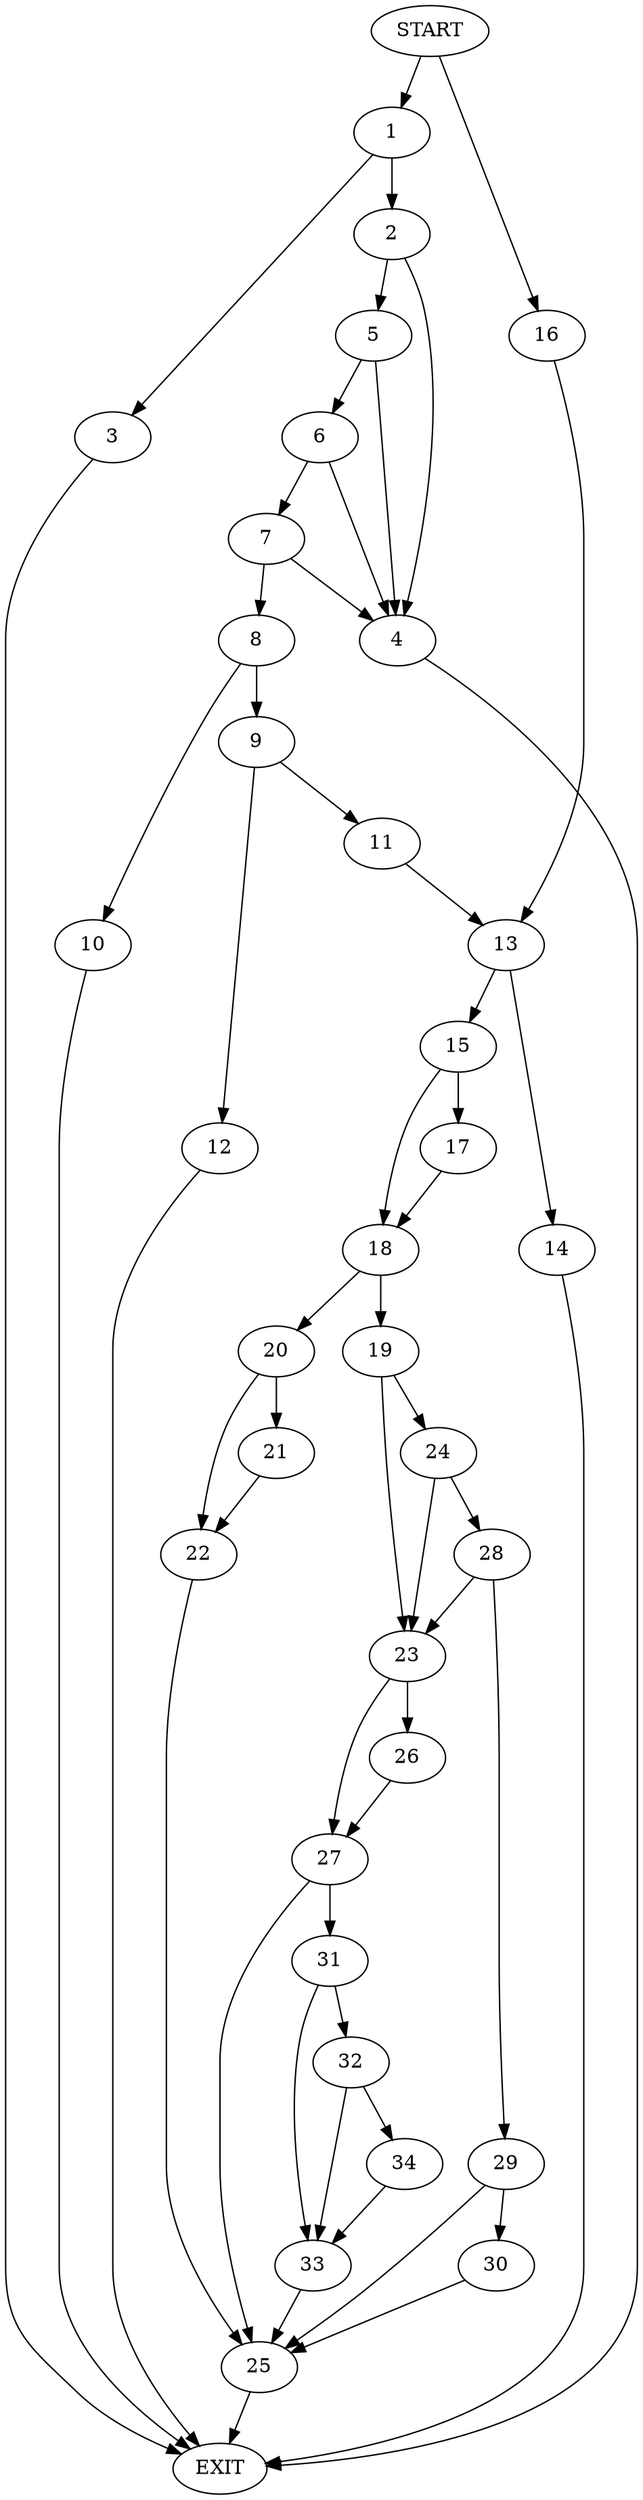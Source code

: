 digraph {
0 [label="START"]
35 [label="EXIT"]
0 -> 1
1 -> 2
1 -> 3
3 -> 35
2 -> 4
2 -> 5
4 -> 35
5 -> 6
5 -> 4
6 -> 7
6 -> 4
7 -> 4
7 -> 8
8 -> 9
8 -> 10
10 -> 35
9 -> 11
9 -> 12
12 -> 35
11 -> 13
13 -> 14
13 -> 15
0 -> 16
16 -> 13
14 -> 35
15 -> 17
15 -> 18
17 -> 18
18 -> 19
18 -> 20
20 -> 21
20 -> 22
19 -> 23
19 -> 24
22 -> 25
21 -> 22
25 -> 35
23 -> 26
23 -> 27
24 -> 23
24 -> 28
28 -> 23
28 -> 29
29 -> 25
29 -> 30
30 -> 25
27 -> 31
27 -> 25
26 -> 27
31 -> 32
31 -> 33
32 -> 34
32 -> 33
33 -> 25
34 -> 33
}
